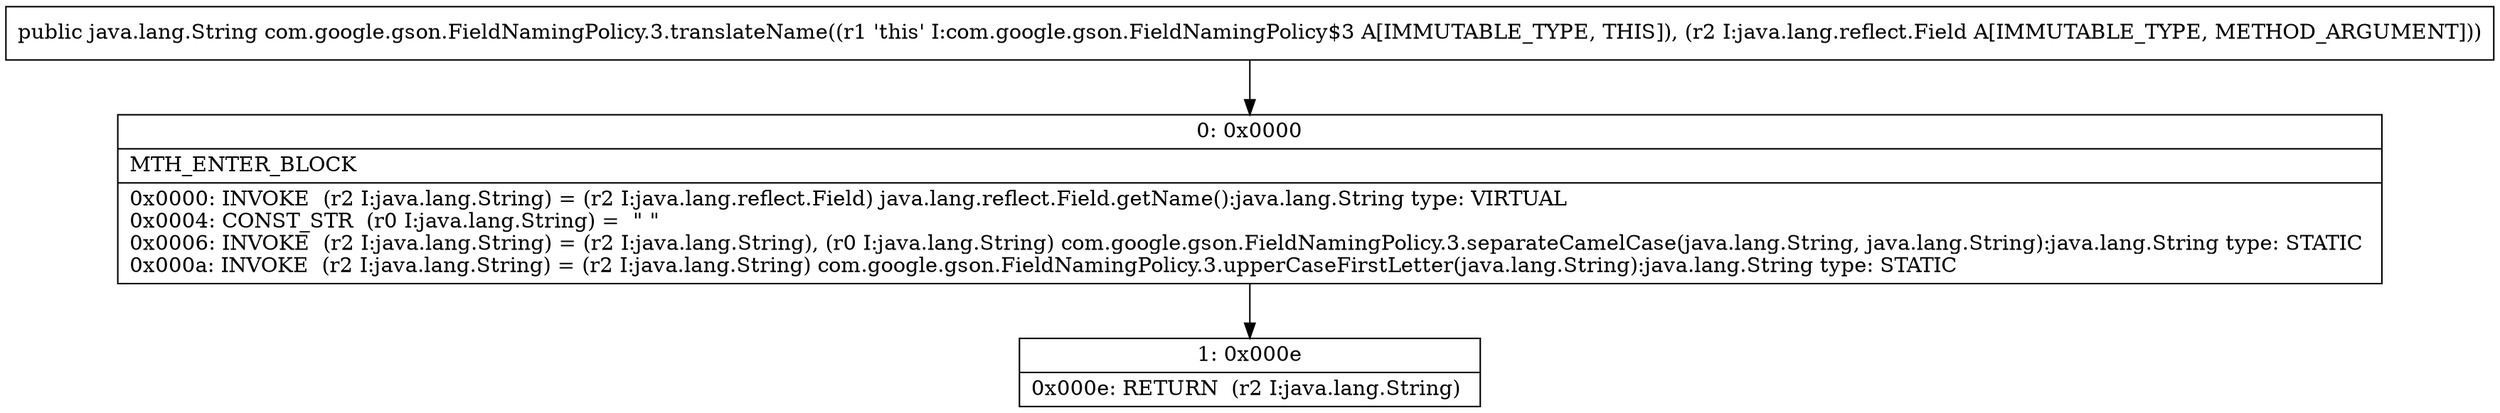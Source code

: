 digraph "CFG forcom.google.gson.FieldNamingPolicy.3.translateName(Ljava\/lang\/reflect\/Field;)Ljava\/lang\/String;" {
Node_0 [shape=record,label="{0\:\ 0x0000|MTH_ENTER_BLOCK\l|0x0000: INVOKE  (r2 I:java.lang.String) = (r2 I:java.lang.reflect.Field) java.lang.reflect.Field.getName():java.lang.String type: VIRTUAL \l0x0004: CONST_STR  (r0 I:java.lang.String) =  \" \" \l0x0006: INVOKE  (r2 I:java.lang.String) = (r2 I:java.lang.String), (r0 I:java.lang.String) com.google.gson.FieldNamingPolicy.3.separateCamelCase(java.lang.String, java.lang.String):java.lang.String type: STATIC \l0x000a: INVOKE  (r2 I:java.lang.String) = (r2 I:java.lang.String) com.google.gson.FieldNamingPolicy.3.upperCaseFirstLetter(java.lang.String):java.lang.String type: STATIC \l}"];
Node_1 [shape=record,label="{1\:\ 0x000e|0x000e: RETURN  (r2 I:java.lang.String) \l}"];
MethodNode[shape=record,label="{public java.lang.String com.google.gson.FieldNamingPolicy.3.translateName((r1 'this' I:com.google.gson.FieldNamingPolicy$3 A[IMMUTABLE_TYPE, THIS]), (r2 I:java.lang.reflect.Field A[IMMUTABLE_TYPE, METHOD_ARGUMENT])) }"];
MethodNode -> Node_0;
Node_0 -> Node_1;
}


